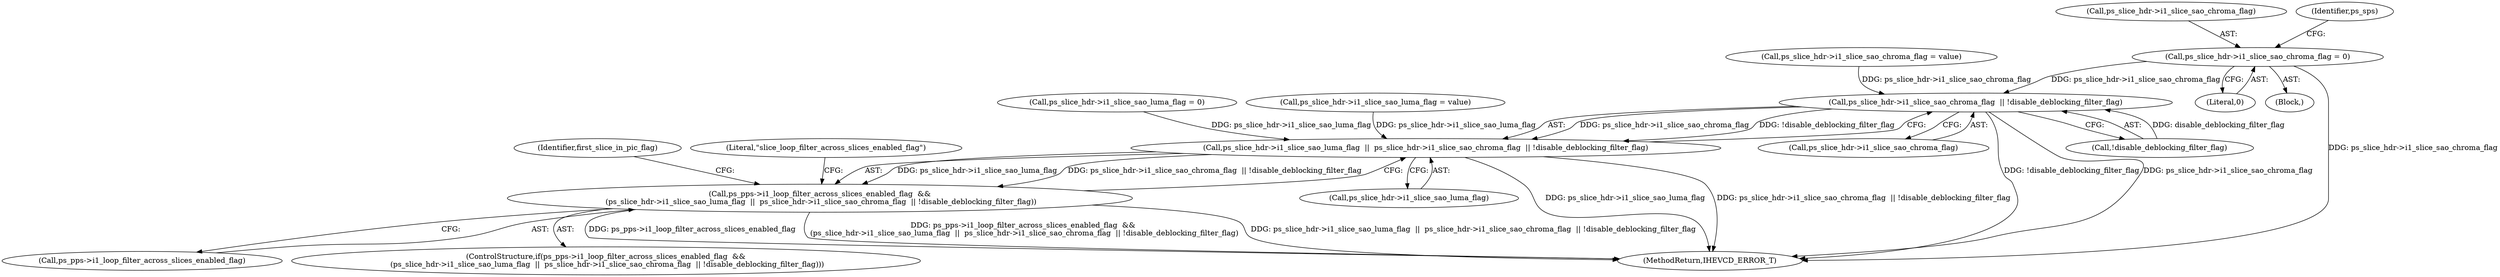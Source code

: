 digraph "0_Android_7c9be319a279654e55a6d757265f88c61a16a4d5@pointer" {
"1001116" [label="(Call,ps_slice_hdr->i1_slice_sao_chroma_flag = 0)"];
"1001617" [label="(Call,ps_slice_hdr->i1_slice_sao_chroma_flag  || !disable_deblocking_filter_flag)"];
"1001613" [label="(Call,ps_slice_hdr->i1_slice_sao_luma_flag  ||  ps_slice_hdr->i1_slice_sao_chroma_flag  || !disable_deblocking_filter_flag)"];
"1001609" [label="(Call,ps_pps->i1_loop_filter_across_slices_enabled_flag  &&\n (ps_slice_hdr->i1_slice_sao_luma_flag  ||  ps_slice_hdr->i1_slice_sao_chroma_flag  || !disable_deblocking_filter_flag))"];
"1001618" [label="(Call,ps_slice_hdr->i1_slice_sao_chroma_flag)"];
"1001120" [label="(Literal,0)"];
"1001610" [label="(Call,ps_pps->i1_loop_filter_across_slices_enabled_flag)"];
"1001637" [label="(Identifier,first_slice_in_pic_flag)"];
"1001617" [label="(Call,ps_slice_hdr->i1_slice_sao_chroma_flag  || !disable_deblocking_filter_flag)"];
"1001609" [label="(Call,ps_pps->i1_loop_filter_across_slices_enabled_flag  &&\n (ps_slice_hdr->i1_slice_sao_luma_flag  ||  ps_slice_hdr->i1_slice_sao_chroma_flag  || !disable_deblocking_filter_flag))"];
"1001117" [label="(Call,ps_slice_hdr->i1_slice_sao_chroma_flag)"];
"1001111" [label="(Call,ps_slice_hdr->i1_slice_sao_luma_flag = 0)"];
"1001131" [label="(Call,ps_slice_hdr->i1_slice_sao_luma_flag = value)"];
"1001608" [label="(ControlStructure,if(ps_pps->i1_loop_filter_across_slices_enabled_flag  &&\n (ps_slice_hdr->i1_slice_sao_luma_flag  ||  ps_slice_hdr->i1_slice_sao_chroma_flag  || !disable_deblocking_filter_flag)))"];
"1001116" [label="(Call,ps_slice_hdr->i1_slice_sao_chroma_flag = 0)"];
"1001123" [label="(Identifier,ps_sps)"];
"1000560" [label="(Block,)"];
"1001141" [label="(Call,ps_slice_hdr->i1_slice_sao_chroma_flag = value)"];
"1001614" [label="(Call,ps_slice_hdr->i1_slice_sao_luma_flag)"];
"1002661" [label="(MethodReturn,IHEVCD_ERROR_T)"];
"1001621" [label="(Call,!disable_deblocking_filter_flag)"];
"1001613" [label="(Call,ps_slice_hdr->i1_slice_sao_luma_flag  ||  ps_slice_hdr->i1_slice_sao_chroma_flag  || !disable_deblocking_filter_flag)"];
"1001625" [label="(Literal,\"slice_loop_filter_across_slices_enabled_flag\")"];
"1001116" -> "1000560"  [label="AST: "];
"1001116" -> "1001120"  [label="CFG: "];
"1001117" -> "1001116"  [label="AST: "];
"1001120" -> "1001116"  [label="AST: "];
"1001123" -> "1001116"  [label="CFG: "];
"1001116" -> "1002661"  [label="DDG: ps_slice_hdr->i1_slice_sao_chroma_flag"];
"1001116" -> "1001617"  [label="DDG: ps_slice_hdr->i1_slice_sao_chroma_flag"];
"1001617" -> "1001613"  [label="AST: "];
"1001617" -> "1001618"  [label="CFG: "];
"1001617" -> "1001621"  [label="CFG: "];
"1001618" -> "1001617"  [label="AST: "];
"1001621" -> "1001617"  [label="AST: "];
"1001613" -> "1001617"  [label="CFG: "];
"1001617" -> "1002661"  [label="DDG: !disable_deblocking_filter_flag"];
"1001617" -> "1002661"  [label="DDG: ps_slice_hdr->i1_slice_sao_chroma_flag"];
"1001617" -> "1001613"  [label="DDG: ps_slice_hdr->i1_slice_sao_chroma_flag"];
"1001617" -> "1001613"  [label="DDG: !disable_deblocking_filter_flag"];
"1001141" -> "1001617"  [label="DDG: ps_slice_hdr->i1_slice_sao_chroma_flag"];
"1001621" -> "1001617"  [label="DDG: disable_deblocking_filter_flag"];
"1001613" -> "1001609"  [label="AST: "];
"1001613" -> "1001614"  [label="CFG: "];
"1001614" -> "1001613"  [label="AST: "];
"1001609" -> "1001613"  [label="CFG: "];
"1001613" -> "1002661"  [label="DDG: ps_slice_hdr->i1_slice_sao_luma_flag"];
"1001613" -> "1002661"  [label="DDG: ps_slice_hdr->i1_slice_sao_chroma_flag  || !disable_deblocking_filter_flag"];
"1001613" -> "1001609"  [label="DDG: ps_slice_hdr->i1_slice_sao_luma_flag"];
"1001613" -> "1001609"  [label="DDG: ps_slice_hdr->i1_slice_sao_chroma_flag  || !disable_deblocking_filter_flag"];
"1001131" -> "1001613"  [label="DDG: ps_slice_hdr->i1_slice_sao_luma_flag"];
"1001111" -> "1001613"  [label="DDG: ps_slice_hdr->i1_slice_sao_luma_flag"];
"1001609" -> "1001608"  [label="AST: "];
"1001609" -> "1001610"  [label="CFG: "];
"1001610" -> "1001609"  [label="AST: "];
"1001625" -> "1001609"  [label="CFG: "];
"1001637" -> "1001609"  [label="CFG: "];
"1001609" -> "1002661"  [label="DDG: ps_pps->i1_loop_filter_across_slices_enabled_flag"];
"1001609" -> "1002661"  [label="DDG: ps_pps->i1_loop_filter_across_slices_enabled_flag  &&\n (ps_slice_hdr->i1_slice_sao_luma_flag  ||  ps_slice_hdr->i1_slice_sao_chroma_flag  || !disable_deblocking_filter_flag)"];
"1001609" -> "1002661"  [label="DDG: ps_slice_hdr->i1_slice_sao_luma_flag  ||  ps_slice_hdr->i1_slice_sao_chroma_flag  || !disable_deblocking_filter_flag"];
}
